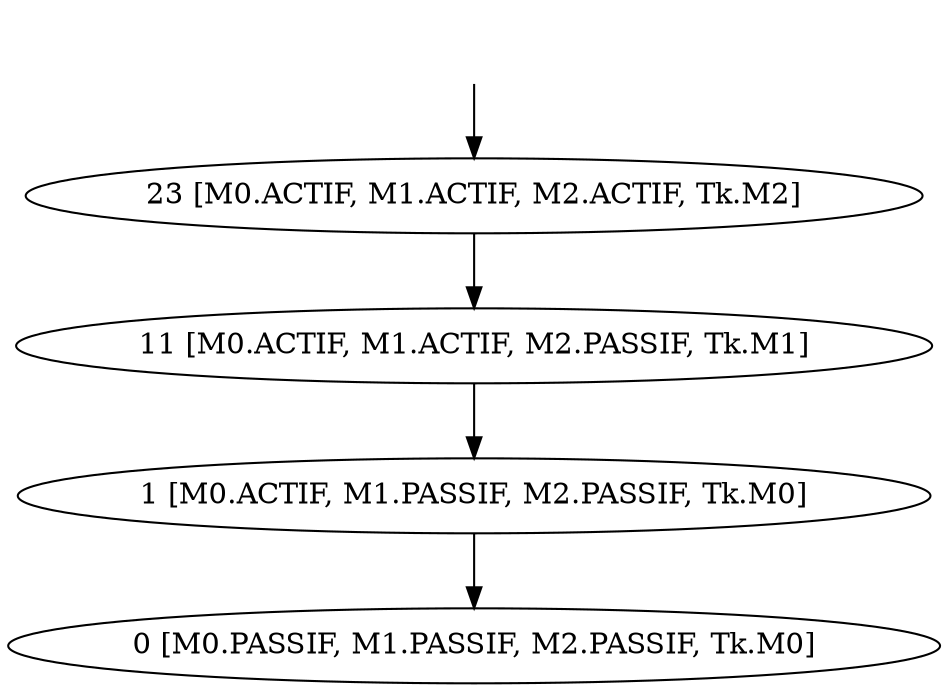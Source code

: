 digraph system {
_23[label="", shape=none ];
_23->23;
23 [label= "23 [M0.ACTIF, M1.ACTIF, M2.ACTIF, Tk.M2]"];
11 [label= "11 [M0.ACTIF, M1.ACTIF, M2.PASSIF, Tk.M1]"];
1 [label= "1 [M0.ACTIF, M1.PASSIF, M2.PASSIF, Tk.M0]"];
0 [label= "0 [M0.PASSIF, M1.PASSIF, M2.PASSIF, Tk.M0]"];
23->11 [label= ""];
11->1 [label= ""];
1->0 [label= ""];
}
